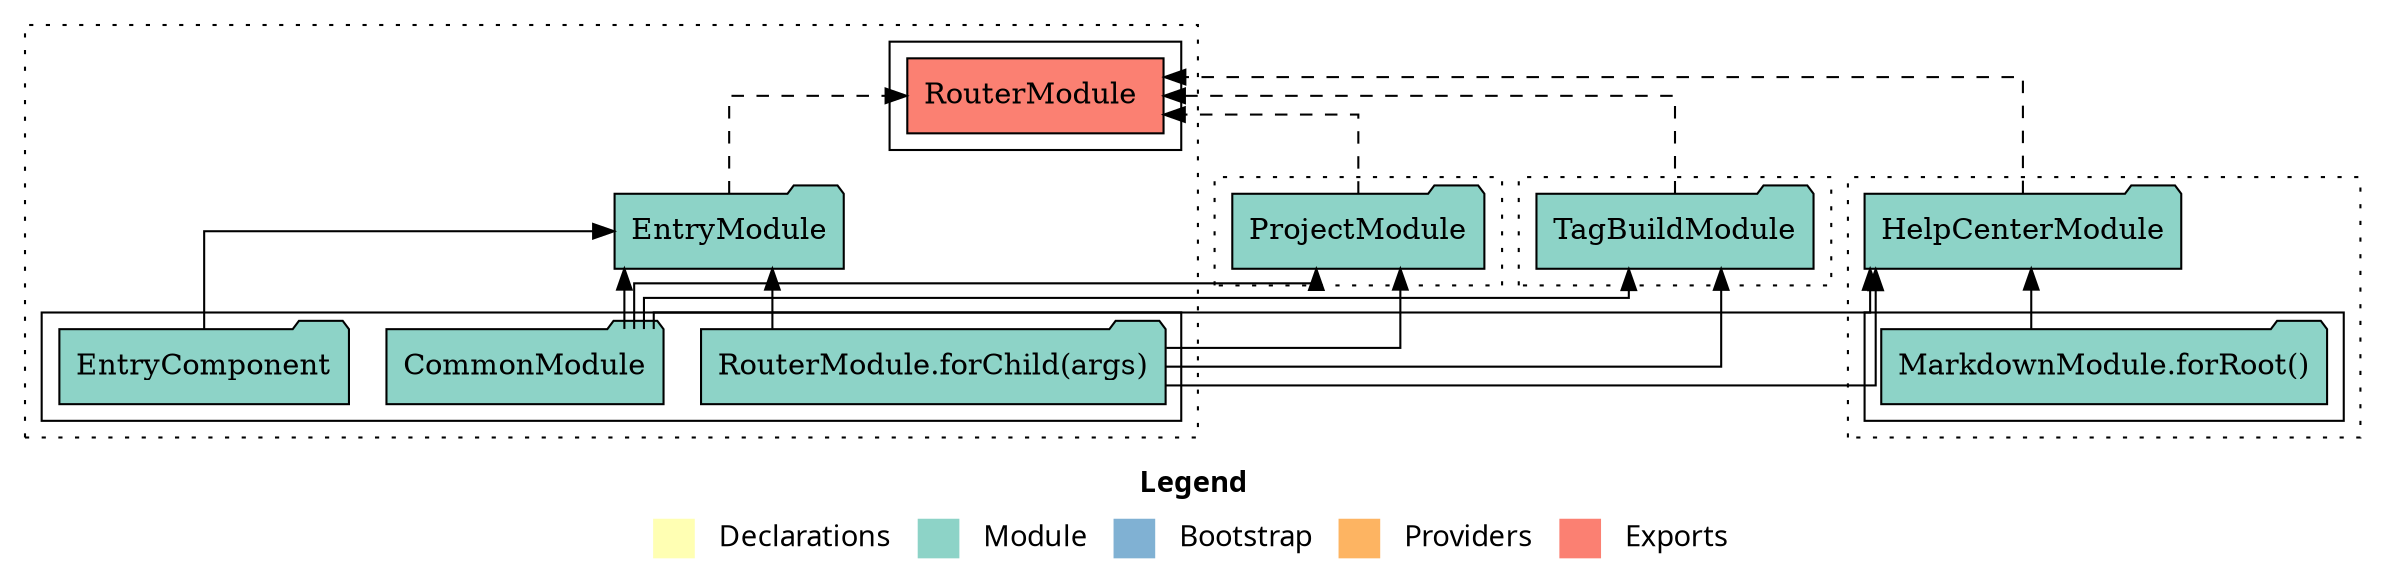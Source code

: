 digraph dependencies { node [shape="rect", style="filled", colorscheme=set312]; ranksep=0.4; compound=false; remincross=true; splines=true; splines=ortho; rankdir=LR; rankdir=TB; rankdir=BT; label=<<table BORDER="0"> <tr> <td colspan="5" align="center"><b>Legend</b></td> </tr> <tr> <td> <table BORDER="0"> <tr> <td bgcolor="#ffffb3" width="20"></td> <td>  Declarations</td> </tr> </table> </td> <td> <table BORDER="0"> <tr> <td bgcolor="#8dd3c7" width="20"></td> <td>  Module</td> </tr> </table> </td> <td> <table BORDER="0"> <tr> <td bgcolor="#80b1d3" width="20"></td> <td>  Bootstrap</td> </tr> </table> </td> <td> <table BORDER="0"> <tr> <td bgcolor="#fdb462" width="20"></td> <td>  Providers</td> </tr> </table> </td> <td> <table BORDER="0"> <tr> <td bgcolor="#fb8072" width="20"></td> <td>  Exports</td> </tr> </table> </td> </tr></table>>; ratio=compress; fontname="Times-12";  subgraph "cluster_EntryModule" { label=""; style="dotted"; node [shape="folder", fillcolor=1];  subgraph cluster_EntryModule_declarations { style="solid"; node [style="filled", shape="rect"];  }    subgraph cluster_EntryModule_imports { style="solid"; node [style="filled", fillcolor=1, shape="rect"];   "EntryComponent" [label="EntryComponent", shape="folder"];    "CommonModule" [label="CommonModule", shape="folder"];    "RouterModule.forChild(args)" [label="RouterModule.forChild(args)", shape="folder"];   }   "EntryComponent" -> "EntryModule" [lhead="cluster_EntryModule", ltail="cluster_EntryModule_imports"];    "CommonModule" -> "EntryModule" [lhead="cluster_EntryModule", ltail="cluster_EntryModule_imports"];    "RouterModule.forChild(args)" -> "EntryModule" [lhead="cluster_EntryModule", ltail="cluster_EntryModule_imports"];     subgraph cluster_EntryModule_exports { style="solid"; node [style="filled", fillcolor=4, shape="rect"];  "RouterModule " [label="RouterModule ", shape="rect"]  }  "EntryModule" -> "RouterModule " [style="dashed", ltail="cluster_EntryModule" lhead="cluster_EntryModule_exports"];    subgraph cluster_EntryModule_bootstrap { style="solid"; node [style="filled", fillcolor=5, shape="rect"];  }    subgraph cluster_EntryModule_providers { style="solid"; node [style="filled", fillcolor=6, shape="rect"];  }   }  subgraph "cluster_HelpCenterModule" { label=""; style="dotted"; node [shape="folder", fillcolor=1];  subgraph cluster_HelpCenterModule_declarations { style="solid"; node [style="filled", shape="rect"];  }    subgraph cluster_HelpCenterModule_imports { style="solid"; node [style="filled", fillcolor=1, shape="rect"];   "CommonModule" [label="CommonModule", shape="folder"];    "RouterModule.forChild(args)" [label="RouterModule.forChild(args)", shape="folder"];    "MarkdownModule.forRoot()" [label="MarkdownModule.forRoot()", shape="folder"];   }   "CommonModule" -> "HelpCenterModule" [lhead="cluster_HelpCenterModule", ltail="cluster_HelpCenterModule_imports"];    "RouterModule.forChild(args)" -> "HelpCenterModule" [lhead="cluster_HelpCenterModule", ltail="cluster_HelpCenterModule_imports"];    "MarkdownModule.forRoot()" -> "HelpCenterModule" [lhead="cluster_HelpCenterModule", ltail="cluster_HelpCenterModule_imports"];     subgraph cluster_HelpCenterModule_exports { style="solid"; node [style="filled", fillcolor=4, shape="rect"];  "RouterModule " [label="RouterModule ", shape="rect"]  }  "HelpCenterModule" -> "RouterModule " [style="dashed", ltail="cluster_HelpCenterModule" lhead="cluster_HelpCenterModule_exports"];    subgraph cluster_HelpCenterModule_bootstrap { style="solid"; node [style="filled", fillcolor=5, shape="rect"];  }    subgraph cluster_HelpCenterModule_providers { style="solid"; node [style="filled", fillcolor=6, shape="rect"];  }   }  subgraph "cluster_ProjectModule" { label=""; style="dotted"; node [shape="folder", fillcolor=1];  subgraph cluster_ProjectModule_declarations { style="solid"; node [style="filled", shape="rect"];  }    subgraph cluster_ProjectModule_imports { style="solid"; node [style="filled", fillcolor=1, shape="rect"];   "CommonModule" [label="CommonModule", shape="folder"];    "RouterModule.forChild(args)" [label="RouterModule.forChild(args)", shape="folder"];   }   "CommonModule" -> "ProjectModule" [lhead="cluster_ProjectModule", ltail="cluster_ProjectModule_imports"];    "RouterModule.forChild(args)" -> "ProjectModule" [lhead="cluster_ProjectModule", ltail="cluster_ProjectModule_imports"];     subgraph cluster_ProjectModule_exports { style="solid"; node [style="filled", fillcolor=4, shape="rect"];  "RouterModule " [label="RouterModule ", shape="rect"]  }  "ProjectModule" -> "RouterModule " [style="dashed", ltail="cluster_ProjectModule" lhead="cluster_ProjectModule_exports"];    subgraph cluster_ProjectModule_bootstrap { style="solid"; node [style="filled", fillcolor=5, shape="rect"];  }    subgraph cluster_ProjectModule_providers { style="solid"; node [style="filled", fillcolor=6, shape="rect"];  }   }  subgraph "cluster_TagBuildModule" { label=""; style="dotted"; node [shape="folder", fillcolor=1];  subgraph cluster_TagBuildModule_declarations { style="solid"; node [style="filled", shape="rect"];  }    subgraph cluster_TagBuildModule_imports { style="solid"; node [style="filled", fillcolor=1, shape="rect"];   "CommonModule" [label="CommonModule", shape="folder"];    "RouterModule.forChild(args)" [label="RouterModule.forChild(args)", shape="folder"];   }   "CommonModule" -> "TagBuildModule" [lhead="cluster_TagBuildModule", ltail="cluster_TagBuildModule_imports"];    "RouterModule.forChild(args)" -> "TagBuildModule" [lhead="cluster_TagBuildModule", ltail="cluster_TagBuildModule_imports"];     subgraph cluster_TagBuildModule_exports { style="solid"; node [style="filled", fillcolor=4, shape="rect"];  "RouterModule " [label="RouterModule ", shape="rect"]  }  "TagBuildModule" -> "RouterModule " [style="dashed", ltail="cluster_TagBuildModule" lhead="cluster_TagBuildModule_exports"];    subgraph cluster_TagBuildModule_bootstrap { style="solid"; node [style="filled", fillcolor=5, shape="rect"];  }    subgraph cluster_TagBuildModule_providers { style="solid"; node [style="filled", fillcolor=6, shape="rect"];  }   }  }
